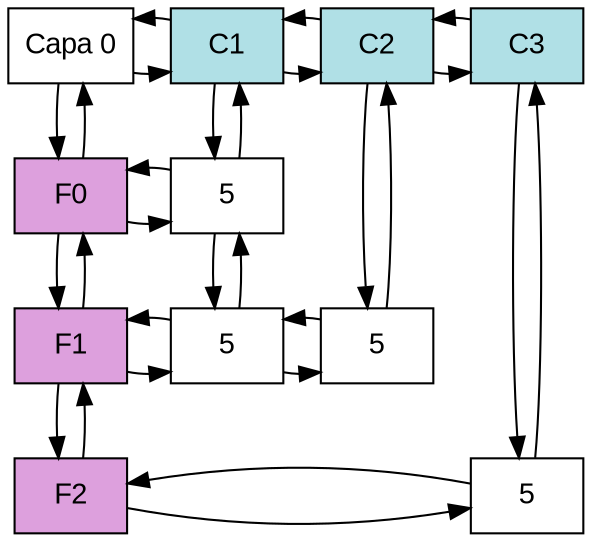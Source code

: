digraph T{
	node[shape=box fontname="Arial" fillcolor="white" style=filled];
	Root[label = "Capa 0", group="0"];
	F0[group="0" fillcolor="plum"];
	F1[group="0" fillcolor="plum"];
	F2[group="0" fillcolor="plum"];
	C1[group=1 fillcolor="powderblue"];
	C2[group=2 fillcolor="powderblue"];
	C3[group=3 fillcolor="powderblue"];
	N0_1[group=1 label=5];
	N1_1[group=1 label=5];
	N1_2[group=2 label=5];
	N2_3[group=3 label=5];
	subgraph columnHeader {
		rank = same;
		Root -> C1 -> C2 -> C3;
		Root -> C1 -> C2 -> C3[dir=back];
	}
	subgraph row0 {
		rank = same;
		F0 -> N0_1;
		F0 -> N0_1[dir=back];
	}
	subgraph row1 {
		rank = same;
		F1 -> N1_1 -> N1_2;
		F1 -> N1_1 -> N1_2[dir=back];
	}
	subgraph row2 {
		rank = same;
		F2 -> N2_3;
		F2 -> N2_3[dir=back];
	}
	subgraph rowHeader {
		Root -> F0 -> F1 -> F2;
		Root -> F0 -> F1 -> F2[dir=back];
	}
	subgraph column1 {
		C1 -> N0_1 -> N1_1;
		C1 -> N0_1 -> N1_1[dir=back];
	}
	subgraph column2 {
		C2 -> N1_2;
		C2 -> N1_2[dir=back];
	}
	subgraph column3 {
		C3 -> N2_3;
		C3 -> N2_3[dir=back];
	}
}